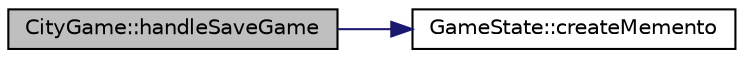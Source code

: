 digraph "CityGame::handleSaveGame"
{
 // LATEX_PDF_SIZE
  edge [fontname="Helvetica",fontsize="10",labelfontname="Helvetica",labelfontsize="10"];
  node [fontname="Helvetica",fontsize="10",shape=record];
  rankdir="LR";
  Node1 [label="CityGame::handleSaveGame",height=0.2,width=0.4,color="black", fillcolor="grey75", style="filled", fontcolor="black",tooltip=" "];
  Node1 -> Node2 [color="midnightblue",fontsize="10",style="solid",fontname="Helvetica"];
  Node2 [label="GameState::createMemento",height=0.2,width=0.4,color="black", fillcolor="white", style="filled",URL="$classGameState.html#a333a164f514d63a169fac893ab2ee664",tooltip="Creates a memento that captures the current game state."];
}
